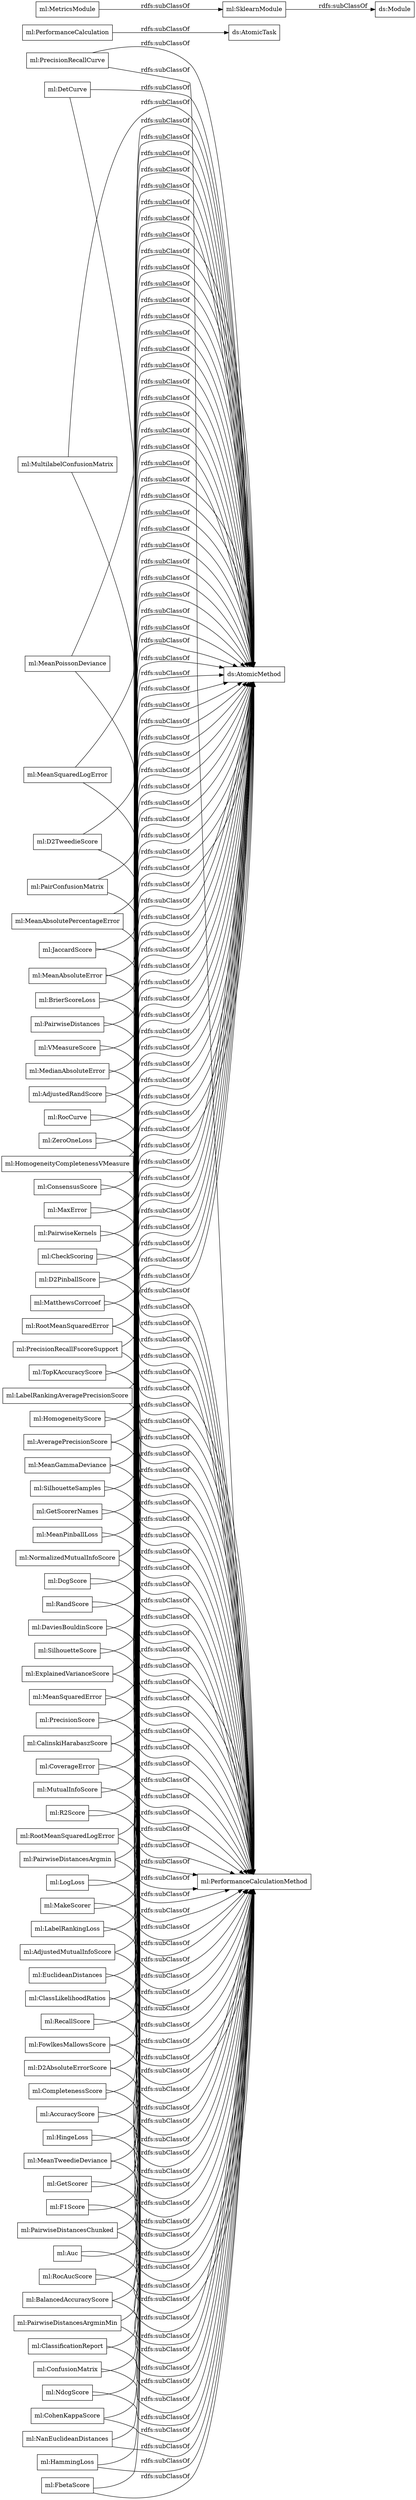digraph ar2dtool_diagram { 
rankdir=LR;
size="1000"
node [shape = rectangle, color="black"]; "ml:PrecisionRecallCurve" "ml:DetCurve" "ml:MultilabelConfusionMatrix" "ml:MeanPoissonDeviance" "ml:MeanSquaredLogError" "ml:D2TweedieScore" "ml:PairConfusionMatrix" "ml:PerformanceCalculation" "ml:MeanAbsolutePercentageError" "ml:JaccardScore" "ml:MeanAbsoluteError" "ml:BrierScoreLoss" "ml:PairwiseDistances" "ml:ZeroOneLoss" "ml:MaxError" "ml:RootMeanSquaredError" "ml:TopKAccuracyScore" "ml:NormalizedMutualInfoScore" "ml:ExplainedVarianceScore" "ml:LabelRankingLoss" "ml:CompletenessScore" "ml:ConsensusScore" "ml:AveragePrecisionScore" "ml:D2AbsoluteErrorScore" "ml:BalancedAccuracyScore" "ml:SklearnModule" "ml:MeanGammaDeviance" "ml:MedianAbsoluteError" "ml:MetricsModule" "ml:D2PinballScore" "ml:CalinskiHarabaszScore" "ml:RootMeanSquaredLogError" "ml:MatthewsCorrcoef" "ml:SilhouetteScore" "ml:PrecisionRecallFscoreSupport" "ml:MeanSquaredError" "ml:RandScore" "ml:PairwiseDistancesArgmin" "ml:MeanPinballLoss" "ml:DcgScore" "ml:AdjustedRandScore" "ml:PairwiseKernels" "ml:SilhouetteSamples" "ml:CoverageError" "ml:ClassLikelihoodRatios" "ml:LabelRankingAveragePrecisionScore" "ml:PrecisionScore" "ml:NdcgScore" "ml:HomogeneityCompletenessVMeasure" "ml:GetScorerNames" "ml:RocCurve" "ml:LogLoss" "ml:RocAucScore" "ml:DaviesBouldinScore" "ml:RecallScore" "ml:EuclideanDistances" "ml:CheckScoring" "ml:HammingLoss" "ml:GetScorer" "ml:VMeasureScore" "ml:R2Score" "ml:MutualInfoScore" "ml:FowlkesMallowsScore" "ml:ClassificationReport" "ml:HingeLoss" "ml:F1Score" "ml:PairwiseDistancesChunked" "ml:Auc" "ml:NanEuclideanDistances" "ml:HomogeneityScore" "ml:PairwiseDistancesArgminMin" "ml:ConfusionMatrix" "ml:AdjustedMutualInfoScore" "ml:AccuracyScore" "ml:CohenKappaScore" "ml:MeanTweedieDeviance" "ml:FbetaScore" "ml:MakeScorer" ; /*classes style*/
	"ml:TopKAccuracyScore" -> "ml:PerformanceCalculationMethod" [ label = "rdfs:subClassOf" ];
	"ml:TopKAccuracyScore" -> "ds:AtomicMethod" [ label = "rdfs:subClassOf" ];
	"ml:MeanPoissonDeviance" -> "ml:PerformanceCalculationMethod" [ label = "rdfs:subClassOf" ];
	"ml:MeanPoissonDeviance" -> "ds:AtomicMethod" [ label = "rdfs:subClassOf" ];
	"ml:MeanAbsoluteError" -> "ml:PerformanceCalculationMethod" [ label = "rdfs:subClassOf" ];
	"ml:MeanAbsoluteError" -> "ds:AtomicMethod" [ label = "rdfs:subClassOf" ];
	"ml:MetricsModule" -> "ml:SklearnModule" [ label = "rdfs:subClassOf" ];
	"ml:NdcgScore" -> "ml:PerformanceCalculationMethod" [ label = "rdfs:subClassOf" ];
	"ml:NdcgScore" -> "ds:AtomicMethod" [ label = "rdfs:subClassOf" ];
	"ml:MeanPinballLoss" -> "ml:PerformanceCalculationMethod" [ label = "rdfs:subClassOf" ];
	"ml:MeanPinballLoss" -> "ds:AtomicMethod" [ label = "rdfs:subClassOf" ];
	"ml:PairwiseDistancesChunked" -> "ml:PerformanceCalculationMethod" [ label = "rdfs:subClassOf" ];
	"ml:PairwiseDistancesChunked" -> "ds:AtomicMethod" [ label = "rdfs:subClassOf" ];
	"ml:BrierScoreLoss" -> "ml:PerformanceCalculationMethod" [ label = "rdfs:subClassOf" ];
	"ml:BrierScoreLoss" -> "ds:AtomicMethod" [ label = "rdfs:subClassOf" ];
	"ml:PairwiseKernels" -> "ml:PerformanceCalculationMethod" [ label = "rdfs:subClassOf" ];
	"ml:PairwiseKernels" -> "ds:AtomicMethod" [ label = "rdfs:subClassOf" ];
	"ml:RootMeanSquaredError" -> "ml:PerformanceCalculationMethod" [ label = "rdfs:subClassOf" ];
	"ml:RootMeanSquaredError" -> "ds:AtomicMethod" [ label = "rdfs:subClassOf" ];
	"ml:MutualInfoScore" -> "ml:PerformanceCalculationMethod" [ label = "rdfs:subClassOf" ];
	"ml:MutualInfoScore" -> "ds:AtomicMethod" [ label = "rdfs:subClassOf" ];
	"ml:MultilabelConfusionMatrix" -> "ml:PerformanceCalculationMethod" [ label = "rdfs:subClassOf" ];
	"ml:MultilabelConfusionMatrix" -> "ds:AtomicMethod" [ label = "rdfs:subClassOf" ];
	"ml:EuclideanDistances" -> "ml:PerformanceCalculationMethod" [ label = "rdfs:subClassOf" ];
	"ml:EuclideanDistances" -> "ds:AtomicMethod" [ label = "rdfs:subClassOf" ];
	"ml:RocCurve" -> "ml:PerformanceCalculationMethod" [ label = "rdfs:subClassOf" ];
	"ml:RocCurve" -> "ds:AtomicMethod" [ label = "rdfs:subClassOf" ];
	"ml:LogLoss" -> "ml:PerformanceCalculationMethod" [ label = "rdfs:subClassOf" ];
	"ml:LogLoss" -> "ds:AtomicMethod" [ label = "rdfs:subClassOf" ];
	"ml:RootMeanSquaredLogError" -> "ml:PerformanceCalculationMethod" [ label = "rdfs:subClassOf" ];
	"ml:RootMeanSquaredLogError" -> "ds:AtomicMethod" [ label = "rdfs:subClassOf" ];
	"ml:CalinskiHarabaszScore" -> "ml:PerformanceCalculationMethod" [ label = "rdfs:subClassOf" ];
	"ml:CalinskiHarabaszScore" -> "ds:AtomicMethod" [ label = "rdfs:subClassOf" ];
	"ml:NormalizedMutualInfoScore" -> "ml:PerformanceCalculationMethod" [ label = "rdfs:subClassOf" ];
	"ml:NormalizedMutualInfoScore" -> "ds:AtomicMethod" [ label = "rdfs:subClassOf" ];
	"ml:CohenKappaScore" -> "ml:PerformanceCalculationMethod" [ label = "rdfs:subClassOf" ];
	"ml:CohenKappaScore" -> "ds:AtomicMethod" [ label = "rdfs:subClassOf" ];
	"ml:LabelRankingLoss" -> "ml:PerformanceCalculationMethod" [ label = "rdfs:subClassOf" ];
	"ml:LabelRankingLoss" -> "ds:AtomicMethod" [ label = "rdfs:subClassOf" ];
	"ml:GetScorerNames" -> "ml:PerformanceCalculationMethod" [ label = "rdfs:subClassOf" ];
	"ml:GetScorerNames" -> "ds:AtomicMethod" [ label = "rdfs:subClassOf" ];
	"ml:MedianAbsoluteError" -> "ml:PerformanceCalculationMethod" [ label = "rdfs:subClassOf" ];
	"ml:MedianAbsoluteError" -> "ds:AtomicMethod" [ label = "rdfs:subClassOf" ];
	"ml:AdjustedRandScore" -> "ml:PerformanceCalculationMethod" [ label = "rdfs:subClassOf" ];
	"ml:AdjustedRandScore" -> "ds:AtomicMethod" [ label = "rdfs:subClassOf" ];
	"ml:SilhouetteSamples" -> "ml:PerformanceCalculationMethod" [ label = "rdfs:subClassOf" ];
	"ml:SilhouetteSamples" -> "ds:AtomicMethod" [ label = "rdfs:subClassOf" ];
	"ml:R2Score" -> "ml:PerformanceCalculationMethod" [ label = "rdfs:subClassOf" ];
	"ml:R2Score" -> "ds:AtomicMethod" [ label = "rdfs:subClassOf" ];
	"ml:ClassificationReport" -> "ml:PerformanceCalculationMethod" [ label = "rdfs:subClassOf" ];
	"ml:ClassificationReport" -> "ds:AtomicMethod" [ label = "rdfs:subClassOf" ];
	"ml:MatthewsCorrcoef" -> "ml:PerformanceCalculationMethod" [ label = "rdfs:subClassOf" ];
	"ml:MatthewsCorrcoef" -> "ds:AtomicMethod" [ label = "rdfs:subClassOf" ];
	"ml:DetCurve" -> "ml:PerformanceCalculationMethod" [ label = "rdfs:subClassOf" ];
	"ml:DetCurve" -> "ds:AtomicMethod" [ label = "rdfs:subClassOf" ];
	"ml:HomogeneityScore" -> "ml:PerformanceCalculationMethod" [ label = "rdfs:subClassOf" ];
	"ml:HomogeneityScore" -> "ds:AtomicMethod" [ label = "rdfs:subClassOf" ];
	"ml:MeanTweedieDeviance" -> "ml:PerformanceCalculationMethod" [ label = "rdfs:subClassOf" ];
	"ml:MeanTweedieDeviance" -> "ds:AtomicMethod" [ label = "rdfs:subClassOf" ];
	"ml:ConfusionMatrix" -> "ml:PerformanceCalculationMethod" [ label = "rdfs:subClassOf" ];
	"ml:ConfusionMatrix" -> "ds:AtomicMethod" [ label = "rdfs:subClassOf" ];
	"ml:ClassLikelihoodRatios" -> "ml:PerformanceCalculationMethod" [ label = "rdfs:subClassOf" ];
	"ml:ClassLikelihoodRatios" -> "ds:AtomicMethod" [ label = "rdfs:subClassOf" ];
	"ml:DcgScore" -> "ml:PerformanceCalculationMethod" [ label = "rdfs:subClassOf" ];
	"ml:DcgScore" -> "ds:AtomicMethod" [ label = "rdfs:subClassOf" ];
	"ml:NanEuclideanDistances" -> "ml:PerformanceCalculationMethod" [ label = "rdfs:subClassOf" ];
	"ml:NanEuclideanDistances" -> "ds:AtomicMethod" [ label = "rdfs:subClassOf" ];
	"ml:PrecisionRecallCurve" -> "ml:PerformanceCalculationMethod" [ label = "rdfs:subClassOf" ];
	"ml:PrecisionRecallCurve" -> "ds:AtomicMethod" [ label = "rdfs:subClassOf" ];
	"ml:FowlkesMallowsScore" -> "ml:PerformanceCalculationMethod" [ label = "rdfs:subClassOf" ];
	"ml:FowlkesMallowsScore" -> "ds:AtomicMethod" [ label = "rdfs:subClassOf" ];
	"ml:RecallScore" -> "ml:PerformanceCalculationMethod" [ label = "rdfs:subClassOf" ];
	"ml:RecallScore" -> "ds:AtomicMethod" [ label = "rdfs:subClassOf" ];
	"ml:FbetaScore" -> "ml:PerformanceCalculationMethod" [ label = "rdfs:subClassOf" ];
	"ml:FbetaScore" -> "ds:AtomicMethod" [ label = "rdfs:subClassOf" ];
	"ml:CoverageError" -> "ml:PerformanceCalculationMethod" [ label = "rdfs:subClassOf" ];
	"ml:CoverageError" -> "ds:AtomicMethod" [ label = "rdfs:subClassOf" ];
	"ml:RandScore" -> "ml:PerformanceCalculationMethod" [ label = "rdfs:subClassOf" ];
	"ml:RandScore" -> "ds:AtomicMethod" [ label = "rdfs:subClassOf" ];
	"ml:DaviesBouldinScore" -> "ml:PerformanceCalculationMethod" [ label = "rdfs:subClassOf" ];
	"ml:DaviesBouldinScore" -> "ds:AtomicMethod" [ label = "rdfs:subClassOf" ];
	"ml:HomogeneityCompletenessVMeasure" -> "ml:PerformanceCalculationMethod" [ label = "rdfs:subClassOf" ];
	"ml:HomogeneityCompletenessVMeasure" -> "ds:AtomicMethod" [ label = "rdfs:subClassOf" ];
	"ml:LabelRankingAveragePrecisionScore" -> "ml:PerformanceCalculationMethod" [ label = "rdfs:subClassOf" ];
	"ml:LabelRankingAveragePrecisionScore" -> "ds:AtomicMethod" [ label = "rdfs:subClassOf" ];
	"ml:SklearnModule" -> "ds:Module" [ label = "rdfs:subClassOf" ];
	"ml:PrecisionScore" -> "ml:PerformanceCalculationMethod" [ label = "rdfs:subClassOf" ];
	"ml:PrecisionScore" -> "ds:AtomicMethod" [ label = "rdfs:subClassOf" ];
	"ml:MaxError" -> "ml:PerformanceCalculationMethod" [ label = "rdfs:subClassOf" ];
	"ml:MaxError" -> "ds:AtomicMethod" [ label = "rdfs:subClassOf" ];
	"ml:AccuracyScore" -> "ml:PerformanceCalculationMethod" [ label = "rdfs:subClassOf" ];
	"ml:AccuracyScore" -> "ds:AtomicMethod" [ label = "rdfs:subClassOf" ];
	"ml:SilhouetteScore" -> "ml:PerformanceCalculationMethod" [ label = "rdfs:subClassOf" ];
	"ml:SilhouetteScore" -> "ds:AtomicMethod" [ label = "rdfs:subClassOf" ];
	"ml:BalancedAccuracyScore" -> "ml:PerformanceCalculationMethod" [ label = "rdfs:subClassOf" ];
	"ml:BalancedAccuracyScore" -> "ds:AtomicMethod" [ label = "rdfs:subClassOf" ];
	"ml:MeanSquaredLogError" -> "ml:PerformanceCalculationMethod" [ label = "rdfs:subClassOf" ];
	"ml:MeanSquaredLogError" -> "ds:AtomicMethod" [ label = "rdfs:subClassOf" ];
	"ml:HammingLoss" -> "ml:PerformanceCalculationMethod" [ label = "rdfs:subClassOf" ];
	"ml:HammingLoss" -> "ds:AtomicMethod" [ label = "rdfs:subClassOf" ];
	"ml:CheckScoring" -> "ml:PerformanceCalculationMethod" [ label = "rdfs:subClassOf" ];
	"ml:CheckScoring" -> "ds:AtomicMethod" [ label = "rdfs:subClassOf" ];
	"ml:PerformanceCalculation" -> "ds:AtomicTask" [ label = "rdfs:subClassOf" ];
	"ml:F1Score" -> "ml:PerformanceCalculationMethod" [ label = "rdfs:subClassOf" ];
	"ml:F1Score" -> "ds:AtomicMethod" [ label = "rdfs:subClassOf" ];
	"ml:D2TweedieScore" -> "ml:PerformanceCalculationMethod" [ label = "rdfs:subClassOf" ];
	"ml:D2TweedieScore" -> "ds:AtomicMethod" [ label = "rdfs:subClassOf" ];
	"ml:VMeasureScore" -> "ml:PerformanceCalculationMethod" [ label = "rdfs:subClassOf" ];
	"ml:VMeasureScore" -> "ds:AtomicMethod" [ label = "rdfs:subClassOf" ];
	"ml:GetScorer" -> "ml:PerformanceCalculationMethod" [ label = "rdfs:subClassOf" ];
	"ml:GetScorer" -> "ds:AtomicMethod" [ label = "rdfs:subClassOf" ];
	"ml:ExplainedVarianceScore" -> "ml:PerformanceCalculationMethod" [ label = "rdfs:subClassOf" ];
	"ml:ExplainedVarianceScore" -> "ds:AtomicMethod" [ label = "rdfs:subClassOf" ];
	"ml:JaccardScore" -> "ml:PerformanceCalculationMethod" [ label = "rdfs:subClassOf" ];
	"ml:JaccardScore" -> "ds:AtomicMethod" [ label = "rdfs:subClassOf" ];
	"ml:PairConfusionMatrix" -> "ml:PerformanceCalculationMethod" [ label = "rdfs:subClassOf" ];
	"ml:PairConfusionMatrix" -> "ds:AtomicMethod" [ label = "rdfs:subClassOf" ];
	"ml:MeanSquaredError" -> "ml:PerformanceCalculationMethod" [ label = "rdfs:subClassOf" ];
	"ml:MeanSquaredError" -> "ds:AtomicMethod" [ label = "rdfs:subClassOf" ];
	"ml:HingeLoss" -> "ml:PerformanceCalculationMethod" [ label = "rdfs:subClassOf" ];
	"ml:HingeLoss" -> "ds:AtomicMethod" [ label = "rdfs:subClassOf" ];
	"ml:PairwiseDistancesArgminMin" -> "ml:PerformanceCalculationMethod" [ label = "rdfs:subClassOf" ];
	"ml:PairwiseDistancesArgminMin" -> "ds:AtomicMethod" [ label = "rdfs:subClassOf" ];
	"ml:MeanAbsolutePercentageError" -> "ml:PerformanceCalculationMethod" [ label = "rdfs:subClassOf" ];
	"ml:MeanAbsolutePercentageError" -> "ds:AtomicMethod" [ label = "rdfs:subClassOf" ];
	"ml:D2AbsoluteErrorScore" -> "ml:PerformanceCalculationMethod" [ label = "rdfs:subClassOf" ];
	"ml:D2AbsoluteErrorScore" -> "ds:AtomicMethod" [ label = "rdfs:subClassOf" ];
	"ml:D2PinballScore" -> "ml:PerformanceCalculationMethod" [ label = "rdfs:subClassOf" ];
	"ml:D2PinballScore" -> "ds:AtomicMethod" [ label = "rdfs:subClassOf" ];
	"ml:Auc" -> "ml:PerformanceCalculationMethod" [ label = "rdfs:subClassOf" ];
	"ml:Auc" -> "ds:AtomicMethod" [ label = "rdfs:subClassOf" ];
	"ml:CompletenessScore" -> "ml:PerformanceCalculationMethod" [ label = "rdfs:subClassOf" ];
	"ml:CompletenessScore" -> "ds:AtomicMethod" [ label = "rdfs:subClassOf" ];
	"ml:PairwiseDistancesArgmin" -> "ml:PerformanceCalculationMethod" [ label = "rdfs:subClassOf" ];
	"ml:PairwiseDistancesArgmin" -> "ds:AtomicMethod" [ label = "rdfs:subClassOf" ];
	"ml:MakeScorer" -> "ml:PerformanceCalculationMethod" [ label = "rdfs:subClassOf" ];
	"ml:MakeScorer" -> "ds:AtomicMethod" [ label = "rdfs:subClassOf" ];
	"ml:ZeroOneLoss" -> "ml:PerformanceCalculationMethod" [ label = "rdfs:subClassOf" ];
	"ml:ZeroOneLoss" -> "ds:AtomicMethod" [ label = "rdfs:subClassOf" ];
	"ml:MeanGammaDeviance" -> "ml:PerformanceCalculationMethod" [ label = "rdfs:subClassOf" ];
	"ml:MeanGammaDeviance" -> "ds:AtomicMethod" [ label = "rdfs:subClassOf" ];
	"ml:AveragePrecisionScore" -> "ml:PerformanceCalculationMethod" [ label = "rdfs:subClassOf" ];
	"ml:AveragePrecisionScore" -> "ds:AtomicMethod" [ label = "rdfs:subClassOf" ];
	"ml:ConsensusScore" -> "ml:PerformanceCalculationMethod" [ label = "rdfs:subClassOf" ];
	"ml:ConsensusScore" -> "ds:AtomicMethod" [ label = "rdfs:subClassOf" ];
	"ml:PrecisionRecallFscoreSupport" -> "ml:PerformanceCalculationMethod" [ label = "rdfs:subClassOf" ];
	"ml:PrecisionRecallFscoreSupport" -> "ds:AtomicMethod" [ label = "rdfs:subClassOf" ];
	"ml:RocAucScore" -> "ml:PerformanceCalculationMethod" [ label = "rdfs:subClassOf" ];
	"ml:RocAucScore" -> "ds:AtomicMethod" [ label = "rdfs:subClassOf" ];
	"ml:AdjustedMutualInfoScore" -> "ml:PerformanceCalculationMethod" [ label = "rdfs:subClassOf" ];
	"ml:AdjustedMutualInfoScore" -> "ds:AtomicMethod" [ label = "rdfs:subClassOf" ];
	"ml:PairwiseDistances" -> "ml:PerformanceCalculationMethod" [ label = "rdfs:subClassOf" ];
	"ml:PairwiseDistances" -> "ds:AtomicMethod" [ label = "rdfs:subClassOf" ];

}
